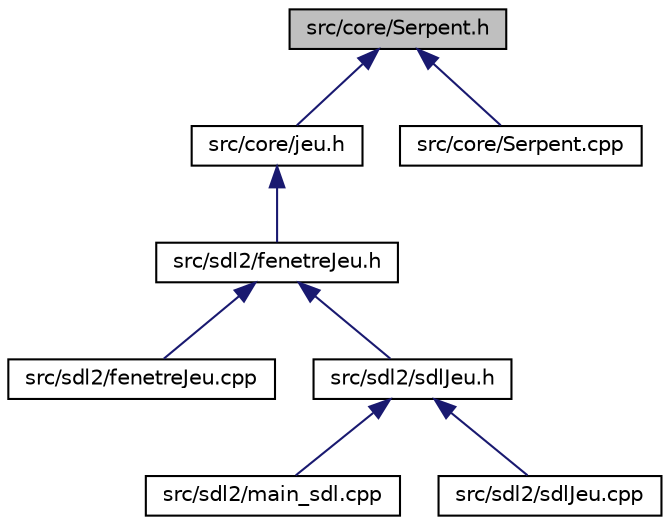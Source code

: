 digraph "src/core/Serpent.h"
{
 // LATEX_PDF_SIZE
  edge [fontname="Helvetica",fontsize="10",labelfontname="Helvetica",labelfontsize="10"];
  node [fontname="Helvetica",fontsize="10",shape=record];
  Node1 [label="src/core/Serpent.h",height=0.2,width=0.4,color="black", fillcolor="grey75", style="filled", fontcolor="black",tooltip="Module gérant les serpents."];
  Node1 -> Node2 [dir="back",color="midnightblue",fontsize="10",style="solid",fontname="Helvetica"];
  Node2 [label="src/core/jeu.h",height=0.2,width=0.4,color="black", fillcolor="white", style="filled",URL="$jeu_8h.html",tooltip=" "];
  Node2 -> Node3 [dir="back",color="midnightblue",fontsize="10",style="solid",fontname="Helvetica"];
  Node3 [label="src/sdl2/fenetreJeu.h",height=0.2,width=0.4,color="black", fillcolor="white", style="filled",URL="$fenetreJeu_8h.html",tooltip="Module gérant l'image sdl du plateau de jeu pendant la partie."];
  Node3 -> Node4 [dir="back",color="midnightblue",fontsize="10",style="solid",fontname="Helvetica"];
  Node4 [label="src/sdl2/fenetreJeu.cpp",height=0.2,width=0.4,color="black", fillcolor="white", style="filled",URL="$fenetreJeu_8cpp.html",tooltip="Implémentation de la classe FenetreJeu."];
  Node3 -> Node5 [dir="back",color="midnightblue",fontsize="10",style="solid",fontname="Helvetica"];
  Node5 [label="src/sdl2/sdlJeu.h",height=0.2,width=0.4,color="black", fillcolor="white", style="filled",URL="$sdlJeu_8h.html",tooltip="Module gérant la partie SDL."];
  Node5 -> Node6 [dir="back",color="midnightblue",fontsize="10",style="solid",fontname="Helvetica"];
  Node6 [label="src/sdl2/main_sdl.cpp",height=0.2,width=0.4,color="black", fillcolor="white", style="filled",URL="$main__sdl_8cpp.html",tooltip=" "];
  Node5 -> Node7 [dir="back",color="midnightblue",fontsize="10",style="solid",fontname="Helvetica"];
  Node7 [label="src/sdl2/sdlJeu.cpp",height=0.2,width=0.4,color="black", fillcolor="white", style="filled",URL="$sdlJeu_8cpp.html",tooltip=" "];
  Node1 -> Node8 [dir="back",color="midnightblue",fontsize="10",style="solid",fontname="Helvetica"];
  Node8 [label="src/core/Serpent.cpp",height=0.2,width=0.4,color="black", fillcolor="white", style="filled",URL="$Serpent_8cpp.html",tooltip="Implémentation de la classe serpent."];
}
